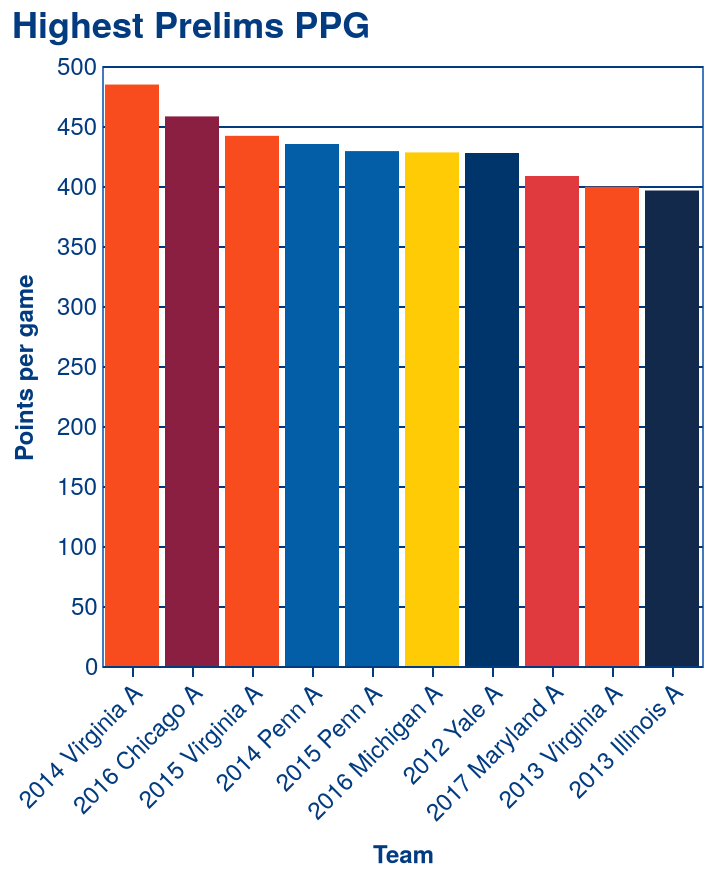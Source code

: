 {
  "$schema": "https://vega.github.io/schema/vega-lite/v5.json",
  "config": {
    "axisX": {
      "domain": true,
      "domainColor": "#023B7F",
      "domainWidth": 1,
      "grid": false,
      "labelAngle": 0,
      "labelColor": "#023B7F",
      "labelFont": "Helvetica Neue",
      "labelFontSize": 12,
      "tickColor": "#023B7F",
      "titleColor": "#023B7F",
      "titleFont": "Helvetica Neue",
      "titleFontSize": 12,
      "titlePadding": 10
    },
    "axisY": {
      "domain": false,
      "grid": true,
      "gridColor": "#023B7F",
      "gridWidth": 1,
      "labelAngle": 0,
      "labelColor": "#023B7F",
      "labelFont": "Helvetica Neue",
      "labelFontSize": 12,
      "ticks": false,
      "titleColor": "#023B7F",
      "titleFont": "Helvetica Neue",
      "titleFontSize": 12,
      "titlePadding": 10
    },
    "mark": {
      "color": "#4279C1",
      "fill": "#7EB7FD"
    },
    "title": {
      "anchor": "start",
      "color": "#023B7F",
      "font": "Helvetica Neue",
      "fontSize": 18
    },
    "view": {
      "height": 300,
      "stroke": "#4279C1",
      "width": 300
    }
  },
  "data": {
    "name": "data-ca298b893e57d2b21af84841fba3a0ac"
  },
  "datasets": {
    "data-ca298b893e57d2b21af84841fba3a0ac": [
      {
        "ppg": 484.55,
        "team": "Virginia A",
        "team_tournament": "2014 Virginia A",
        "tournament": "ACF Nationals 2014"
      },
      {
        "ppg": 458.0,
        "team": "Chicago A",
        "team_tournament": "2016 Chicago A",
        "tournament": "ACF Nationals 2016"
      },
      {
        "ppg": 441.82,
        "team": "Virginia A",
        "team_tournament": "2015 Virginia A",
        "tournament": "ACF Nationals 2015"
      },
      {
        "ppg": 435.0,
        "team": "Penn A",
        "team_tournament": "2014 Penn A",
        "tournament": "ACF Nationals 2014"
      },
      {
        "ppg": 429.09,
        "team": "Penn A",
        "team_tournament": "2015 Penn A",
        "tournament": "ACF Nationals 2015"
      },
      {
        "ppg": 428.0,
        "team": "Michigan A",
        "team_tournament": "2016 Michigan A",
        "tournament": "ACF Nationals 2016"
      },
      {
        "ppg": 427.5,
        "team": "Yale A",
        "team_tournament": "2012 Yale A",
        "tournament": "ACF Nationals 2012"
      },
      {
        "ppg": 408.33,
        "team": "Maryland A",
        "team_tournament": "2017 Maryland A",
        "tournament": "ACF Nationals 2017"
      },
      {
        "ppg": 399.38,
        "team": "Virginia A",
        "team_tournament": "2013 Virginia A",
        "tournament": "ACF Nationals 2013"
      },
      {
        "ppg": 396.25,
        "team": "Illinois A",
        "team_tournament": "2013 Illinois A",
        "tournament": "ACF Nationals 2013"
      }
    ]
  },
  "encoding": {
    "fill": {
      "field": "team",
      "legend": null,
      "scale": {
        "domain": [
          "Virginia A",
          "Chicago A",
          "Michigan A",
          "Penn A",
          "Yale A",
          "Maryland A",
          "Illinois A"
        ],
        "range": [
          "#F84C1E",
          "#8B1F41",
          "#FFCB05",
          "#045ea7",
          "#00356B",
          "#E03A3E",
          "#13294B"
        ]
      },
      "title": "Team",
      "type": "nominal"
    },
    "tooltip": [
      {
        "field": "team",
        "type": "nominal"
      },
      {
        "field": "tournament",
        "type": "nominal"
      },
      {
        "field": "ppg",
        "type": "quantitative"
      }
    ],
    "x": {
      "axis": {
        "labelAngle": 315
      },
      "field": "team_tournament",
      "sort": [
        "ppg"
      ],
      "title": "Team",
      "type": "nominal"
    },
    "y": {
      "field": "ppg",
      "title": "Points per game",
      "type": "quantitative"
    }
  },
  "mark": "bar",
  "title": "Highest Prelims PPG"
}